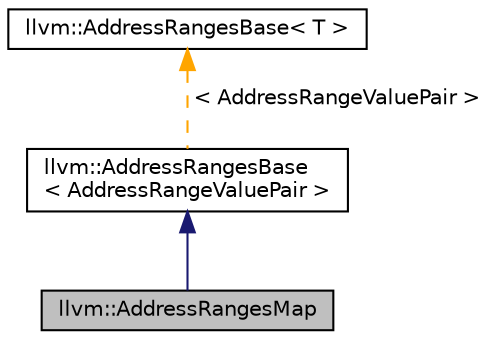 digraph "llvm::AddressRangesMap"
{
 // LATEX_PDF_SIZE
  bgcolor="transparent";
  edge [fontname="Helvetica",fontsize="10",labelfontname="Helvetica",labelfontsize="10"];
  node [fontname="Helvetica",fontsize="10",shape=record];
  Node1 [label="llvm::AddressRangesMap",height=0.2,width=0.4,color="black", fillcolor="grey75", style="filled", fontcolor="black",tooltip="AddressRangesMap class maps values to the address ranges."];
  Node2 -> Node1 [dir="back",color="midnightblue",fontsize="10",style="solid",fontname="Helvetica"];
  Node2 [label="llvm::AddressRangesBase\l\< AddressRangeValuePair \>",height=0.2,width=0.4,color="black",URL="$classllvm_1_1AddressRangesBase.html",tooltip=" "];
  Node3 -> Node2 [dir="back",color="orange",fontsize="10",style="dashed",label=" \< AddressRangeValuePair \>" ,fontname="Helvetica"];
  Node3 [label="llvm::AddressRangesBase\< T \>",height=0.2,width=0.4,color="black",URL="$classllvm_1_1AddressRangesBase.html",tooltip="The AddressRangesBase class presents the base functionality for the normalized address ranges collect..."];
}
